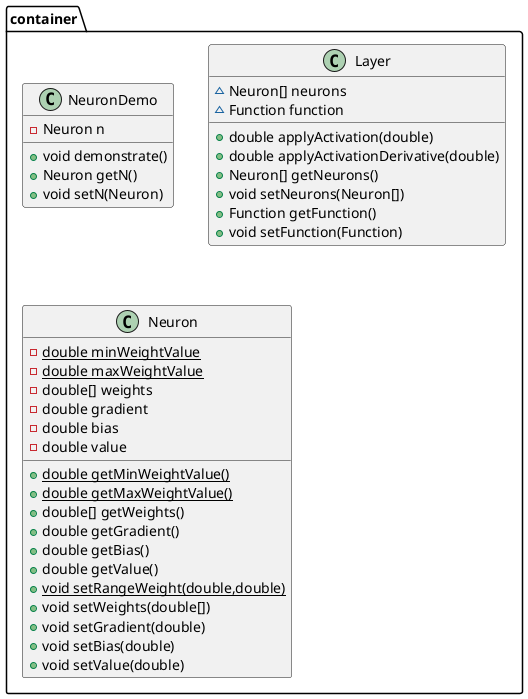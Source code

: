 @startuml
class container.NeuronDemo {
- Neuron n
+ void demonstrate()
+ Neuron getN()
+ void setN(Neuron)
}


class container.Layer {
~ Neuron[] neurons
~ Function function
+ double applyActivation(double)
+ double applyActivationDerivative(double)
+ Neuron[] getNeurons()
+ void setNeurons(Neuron[])
+ Function getFunction()
+ void setFunction(Function)
}


class container.Neuron {
- {static} double minWeightValue
- {static} double maxWeightValue
- double[] weights
- double gradient
- double bias
- double value
+ {static} double getMinWeightValue()
+ {static} double getMaxWeightValue()
+ double[] getWeights()
+ double getGradient()
+ double getBias()
+ double getValue()
+ {static} void setRangeWeight(double,double)
+ void setWeights(double[])
+ void setGradient(double)
+ void setBias(double)
+ void setValue(double)
}


@enduml